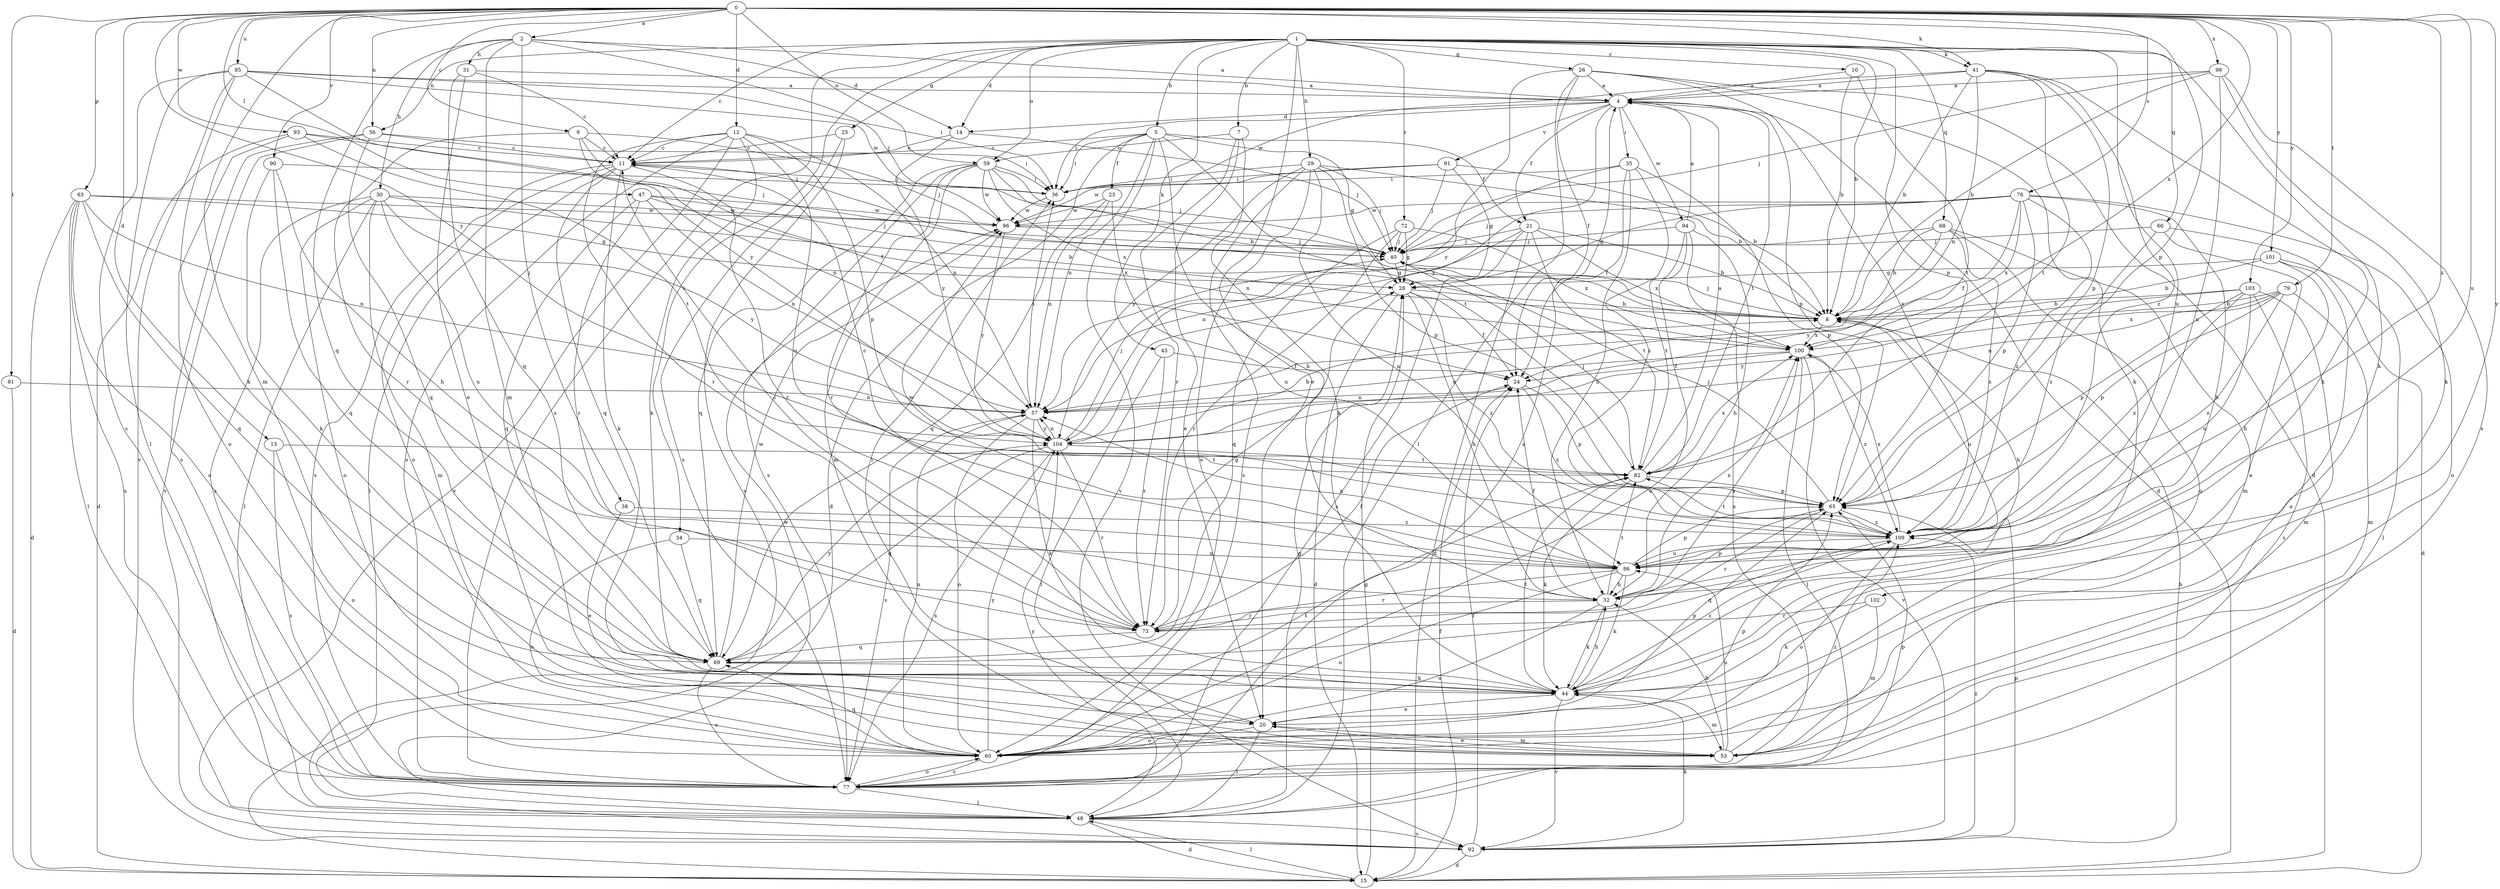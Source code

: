 strict digraph  {
0;
1;
2;
4;
5;
7;
8;
9;
10;
11;
12;
13;
14;
15;
20;
21;
23;
24;
25;
26;
28;
29;
30;
31;
32;
34;
35;
36;
38;
40;
41;
43;
44;
47;
48;
53;
56;
57;
59;
60;
63;
65;
66;
68;
69;
72;
73;
76;
77;
79;
81;
82;
85;
86;
90;
91;
92;
93;
94;
96;
98;
100;
101;
102;
103;
104;
109;
0 -> 2  [label=a];
0 -> 9  [label=c];
0 -> 12  [label=d];
0 -> 13  [label=d];
0 -> 41  [label=k];
0 -> 47  [label=l];
0 -> 53  [label=m];
0 -> 56  [label=n];
0 -> 59  [label=o];
0 -> 63  [label=p];
0 -> 65  [label=p];
0 -> 76  [label=s];
0 -> 79  [label=t];
0 -> 81  [label=t];
0 -> 85  [label=u];
0 -> 86  [label=u];
0 -> 90  [label=v];
0 -> 93  [label=w];
0 -> 98  [label=x];
0 -> 100  [label=x];
0 -> 101  [label=y];
0 -> 102  [label=y];
0 -> 103  [label=y];
0 -> 104  [label=y];
0 -> 109  [label=z];
1 -> 5  [label=b];
1 -> 7  [label=b];
1 -> 8  [label=b];
1 -> 10  [label=c];
1 -> 11  [label=c];
1 -> 14  [label=d];
1 -> 20  [label=e];
1 -> 25  [label=g];
1 -> 26  [label=g];
1 -> 29  [label=h];
1 -> 34  [label=i];
1 -> 41  [label=k];
1 -> 43  [label=k];
1 -> 44  [label=k];
1 -> 56  [label=n];
1 -> 59  [label=o];
1 -> 65  [label=p];
1 -> 66  [label=q];
1 -> 68  [label=q];
1 -> 72  [label=r];
1 -> 77  [label=s];
1 -> 86  [label=u];
2 -> 4  [label=a];
2 -> 14  [label=d];
2 -> 30  [label=h];
2 -> 31  [label=h];
2 -> 38  [label=j];
2 -> 40  [label=j];
2 -> 53  [label=m];
2 -> 69  [label=q];
4 -> 14  [label=d];
4 -> 15  [label=d];
4 -> 21  [label=f];
4 -> 35  [label=i];
4 -> 36  [label=i];
4 -> 65  [label=p];
4 -> 82  [label=t];
4 -> 91  [label=v];
4 -> 94  [label=w];
4 -> 104  [label=y];
5 -> 11  [label=c];
5 -> 15  [label=d];
5 -> 21  [label=f];
5 -> 23  [label=f];
5 -> 28  [label=g];
5 -> 32  [label=h];
5 -> 36  [label=i];
5 -> 57  [label=n];
5 -> 82  [label=t];
5 -> 92  [label=v];
7 -> 20  [label=e];
7 -> 44  [label=k];
7 -> 59  [label=o];
7 -> 73  [label=r];
8 -> 11  [label=c];
8 -> 32  [label=h];
8 -> 40  [label=j];
8 -> 86  [label=u];
8 -> 100  [label=x];
9 -> 11  [label=c];
9 -> 24  [label=f];
9 -> 40  [label=j];
9 -> 57  [label=n];
9 -> 73  [label=r];
10 -> 4  [label=a];
10 -> 8  [label=b];
10 -> 82  [label=t];
11 -> 36  [label=i];
11 -> 44  [label=k];
11 -> 48  [label=l];
11 -> 60  [label=o];
11 -> 69  [label=q];
11 -> 73  [label=r];
11 -> 77  [label=s];
12 -> 11  [label=c];
12 -> 44  [label=k];
12 -> 57  [label=n];
12 -> 65  [label=p];
12 -> 73  [label=r];
12 -> 77  [label=s];
12 -> 86  [label=u];
12 -> 92  [label=v];
13 -> 60  [label=o];
13 -> 77  [label=s];
13 -> 82  [label=t];
14 -> 11  [label=c];
14 -> 40  [label=j];
14 -> 104  [label=y];
15 -> 24  [label=f];
15 -> 28  [label=g];
15 -> 48  [label=l];
20 -> 36  [label=i];
20 -> 48  [label=l];
20 -> 53  [label=m];
20 -> 60  [label=o];
20 -> 65  [label=p];
21 -> 8  [label=b];
21 -> 15  [label=d];
21 -> 40  [label=j];
21 -> 57  [label=n];
21 -> 77  [label=s];
21 -> 82  [label=t];
21 -> 100  [label=x];
23 -> 57  [label=n];
23 -> 69  [label=q];
23 -> 86  [label=u];
23 -> 96  [label=w];
24 -> 57  [label=n];
24 -> 65  [label=p];
24 -> 109  [label=z];
25 -> 11  [label=c];
25 -> 77  [label=s];
25 -> 92  [label=v];
26 -> 4  [label=a];
26 -> 15  [label=d];
26 -> 24  [label=f];
26 -> 44  [label=k];
26 -> 48  [label=l];
26 -> 104  [label=y];
26 -> 109  [label=z];
28 -> 8  [label=b];
28 -> 15  [label=d];
28 -> 24  [label=f];
28 -> 32  [label=h];
28 -> 109  [label=z];
29 -> 8  [label=b];
29 -> 36  [label=i];
29 -> 40  [label=j];
29 -> 60  [label=o];
29 -> 65  [label=p];
29 -> 77  [label=s];
29 -> 86  [label=u];
29 -> 104  [label=y];
30 -> 8  [label=b];
30 -> 48  [label=l];
30 -> 53  [label=m];
30 -> 60  [label=o];
30 -> 77  [label=s];
30 -> 86  [label=u];
30 -> 96  [label=w];
30 -> 104  [label=y];
31 -> 4  [label=a];
31 -> 11  [label=c];
31 -> 20  [label=e];
31 -> 69  [label=q];
32 -> 24  [label=f];
32 -> 44  [label=k];
32 -> 60  [label=o];
32 -> 65  [label=p];
32 -> 73  [label=r];
32 -> 82  [label=t];
32 -> 100  [label=x];
34 -> 60  [label=o];
34 -> 69  [label=q];
34 -> 86  [label=u];
35 -> 24  [label=f];
35 -> 32  [label=h];
35 -> 36  [label=i];
35 -> 57  [label=n];
35 -> 65  [label=p];
35 -> 109  [label=z];
36 -> 96  [label=w];
38 -> 20  [label=e];
38 -> 109  [label=z];
40 -> 28  [label=g];
41 -> 4  [label=a];
41 -> 8  [label=b];
41 -> 44  [label=k];
41 -> 57  [label=n];
41 -> 65  [label=p];
41 -> 82  [label=t];
41 -> 96  [label=w];
41 -> 109  [label=z];
43 -> 24  [label=f];
43 -> 48  [label=l];
43 -> 73  [label=r];
44 -> 20  [label=e];
44 -> 32  [label=h];
44 -> 53  [label=m];
44 -> 82  [label=t];
44 -> 92  [label=v];
44 -> 109  [label=z];
47 -> 40  [label=j];
47 -> 57  [label=n];
47 -> 69  [label=q];
47 -> 73  [label=r];
47 -> 96  [label=w];
47 -> 100  [label=x];
48 -> 15  [label=d];
48 -> 28  [label=g];
48 -> 92  [label=v];
48 -> 96  [label=w];
48 -> 104  [label=y];
53 -> 20  [label=e];
53 -> 32  [label=h];
53 -> 86  [label=u];
53 -> 109  [label=z];
56 -> 11  [label=c];
56 -> 36  [label=i];
56 -> 69  [label=q];
56 -> 77  [label=s];
56 -> 92  [label=v];
57 -> 36  [label=i];
57 -> 44  [label=k];
57 -> 60  [label=o];
57 -> 77  [label=s];
57 -> 104  [label=y];
59 -> 8  [label=b];
59 -> 36  [label=i];
59 -> 40  [label=j];
59 -> 53  [label=m];
59 -> 69  [label=q];
59 -> 73  [label=r];
59 -> 77  [label=s];
59 -> 96  [label=w];
59 -> 100  [label=x];
60 -> 57  [label=n];
60 -> 65  [label=p];
60 -> 69  [label=q];
60 -> 77  [label=s];
60 -> 82  [label=t];
60 -> 104  [label=y];
63 -> 15  [label=d];
63 -> 28  [label=g];
63 -> 48  [label=l];
63 -> 57  [label=n];
63 -> 60  [label=o];
63 -> 69  [label=q];
63 -> 77  [label=s];
63 -> 96  [label=w];
65 -> 40  [label=j];
65 -> 73  [label=r];
65 -> 109  [label=z];
66 -> 15  [label=d];
66 -> 20  [label=e];
66 -> 40  [label=j];
66 -> 109  [label=z];
68 -> 8  [label=b];
68 -> 40  [label=j];
68 -> 53  [label=m];
68 -> 60  [label=o];
68 -> 104  [label=y];
68 -> 109  [label=z];
69 -> 44  [label=k];
69 -> 77  [label=s];
69 -> 96  [label=w];
69 -> 104  [label=y];
72 -> 28  [label=g];
72 -> 40  [label=j];
72 -> 69  [label=q];
72 -> 73  [label=r];
72 -> 100  [label=x];
73 -> 11  [label=c];
73 -> 24  [label=f];
73 -> 28  [label=g];
73 -> 69  [label=q];
73 -> 100  [label=x];
76 -> 24  [label=f];
76 -> 28  [label=g];
76 -> 32  [label=h];
76 -> 40  [label=j];
76 -> 60  [label=o];
76 -> 65  [label=p];
76 -> 96  [label=w];
76 -> 100  [label=x];
76 -> 109  [label=z];
77 -> 4  [label=a];
77 -> 48  [label=l];
77 -> 60  [label=o];
77 -> 65  [label=p];
79 -> 8  [label=b];
79 -> 53  [label=m];
79 -> 57  [label=n];
79 -> 65  [label=p];
79 -> 100  [label=x];
79 -> 109  [label=z];
81 -> 15  [label=d];
81 -> 57  [label=n];
82 -> 4  [label=a];
82 -> 40  [label=j];
82 -> 44  [label=k];
82 -> 65  [label=p];
82 -> 100  [label=x];
85 -> 4  [label=a];
85 -> 36  [label=i];
85 -> 44  [label=k];
85 -> 48  [label=l];
85 -> 77  [label=s];
85 -> 92  [label=v];
85 -> 96  [label=w];
85 -> 104  [label=y];
86 -> 32  [label=h];
86 -> 44  [label=k];
86 -> 57  [label=n];
86 -> 60  [label=o];
86 -> 65  [label=p];
86 -> 73  [label=r];
86 -> 96  [label=w];
90 -> 32  [label=h];
90 -> 36  [label=i];
90 -> 44  [label=k];
90 -> 69  [label=q];
91 -> 8  [label=b];
91 -> 28  [label=g];
91 -> 36  [label=i];
91 -> 40  [label=j];
91 -> 96  [label=w];
92 -> 8  [label=b];
92 -> 15  [label=d];
92 -> 24  [label=f];
92 -> 44  [label=k];
92 -> 65  [label=p];
92 -> 109  [label=z];
93 -> 11  [label=c];
93 -> 15  [label=d];
93 -> 40  [label=j];
93 -> 60  [label=o];
93 -> 82  [label=t];
94 -> 4  [label=a];
94 -> 32  [label=h];
94 -> 40  [label=j];
94 -> 60  [label=o];
94 -> 77  [label=s];
94 -> 82  [label=t];
96 -> 40  [label=j];
96 -> 104  [label=y];
98 -> 4  [label=a];
98 -> 8  [label=b];
98 -> 40  [label=j];
98 -> 44  [label=k];
98 -> 77  [label=s];
98 -> 86  [label=u];
100 -> 24  [label=f];
100 -> 48  [label=l];
100 -> 57  [label=n];
100 -> 92  [label=v];
100 -> 109  [label=z];
101 -> 8  [label=b];
101 -> 28  [label=g];
101 -> 32  [label=h];
101 -> 48  [label=l];
101 -> 60  [label=o];
102 -> 44  [label=k];
102 -> 53  [label=m];
102 -> 73  [label=r];
103 -> 8  [label=b];
103 -> 53  [label=m];
103 -> 65  [label=p];
103 -> 77  [label=s];
103 -> 86  [label=u];
103 -> 104  [label=y];
103 -> 109  [label=z];
104 -> 8  [label=b];
104 -> 40  [label=j];
104 -> 57  [label=n];
104 -> 69  [label=q];
104 -> 73  [label=r];
104 -> 77  [label=s];
104 -> 82  [label=t];
109 -> 11  [label=c];
109 -> 60  [label=o];
109 -> 69  [label=q];
109 -> 82  [label=t];
109 -> 86  [label=u];
109 -> 100  [label=x];
}
